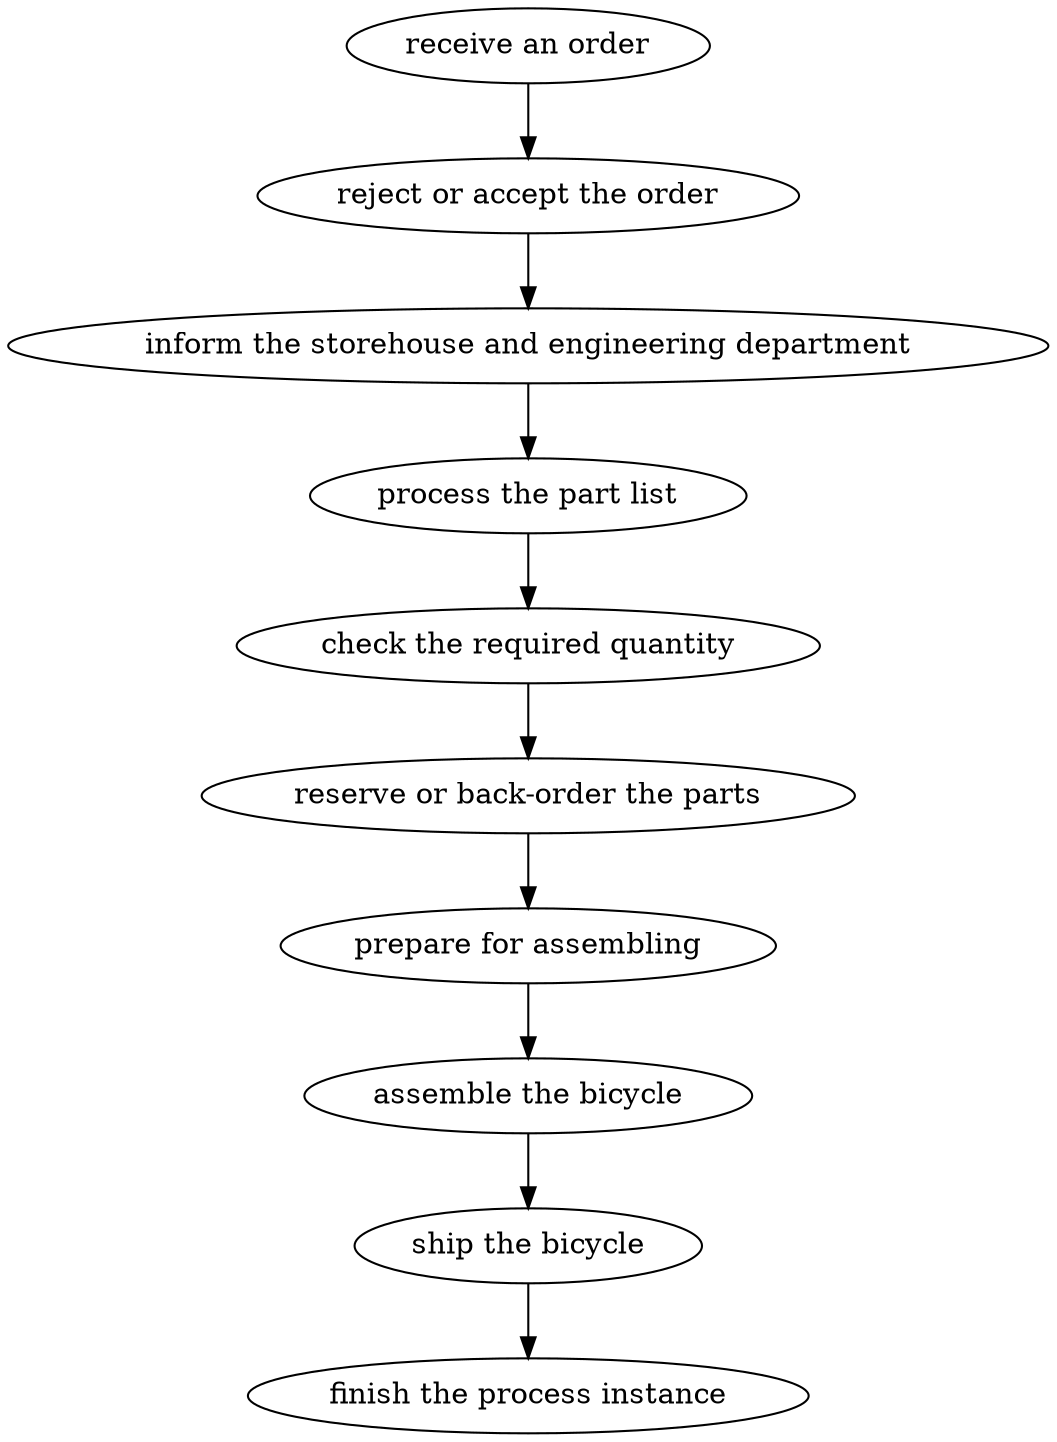 strict digraph "doc-1.1" {
	graph [name="doc-1.1"];
	"receive an order"	[attrs="{'type': 'Activity', 'label': 'receive an order'}"];
	"reject or accept the order"	[attrs="{'type': 'Activity', 'label': 'reject or accept the order'}"];
	"receive an order" -> "reject or accept the order"	[attrs="{'type': 'flow', 'label': 'flow'}"];
	"inform the storehouse and engineering department"	[attrs="{'type': 'Activity', 'label': 'inform the storehouse and engineering department'}"];
	"reject or accept the order" -> "inform the storehouse and engineering department"	[attrs="{'type': 'flow', 'label': 'flow'}"];
	"process the part list"	[attrs="{'type': 'Activity', 'label': 'process the part list'}"];
	"inform the storehouse and engineering department" -> "process the part list"	[attrs="{'type': 'flow', 'label': 'flow'}"];
	"check the required quantity"	[attrs="{'type': 'Activity', 'label': 'check the required quantity'}"];
	"process the part list" -> "check the required quantity"	[attrs="{'type': 'flow', 'label': 'flow'}"];
	"reserve or back-order the parts"	[attrs="{'type': 'Activity', 'label': 'reserve or back-order the parts'}"];
	"check the required quantity" -> "reserve or back-order the parts"	[attrs="{'type': 'flow', 'label': 'flow'}"];
	"prepare for assembling"	[attrs="{'type': 'Activity', 'label': 'prepare for assembling'}"];
	"reserve or back-order the parts" -> "prepare for assembling"	[attrs="{'type': 'flow', 'label': 'flow'}"];
	"assemble the bicycle"	[attrs="{'type': 'Activity', 'label': 'assemble the bicycle'}"];
	"prepare for assembling" -> "assemble the bicycle"	[attrs="{'type': 'flow', 'label': 'flow'}"];
	"ship the bicycle"	[attrs="{'type': 'Activity', 'label': 'ship the bicycle'}"];
	"assemble the bicycle" -> "ship the bicycle"	[attrs="{'type': 'flow', 'label': 'flow'}"];
	"finish the process instance"	[attrs="{'type': 'Activity', 'label': 'finish the process instance'}"];
	"ship the bicycle" -> "finish the process instance"	[attrs="{'type': 'flow', 'label': 'flow'}"];
}

